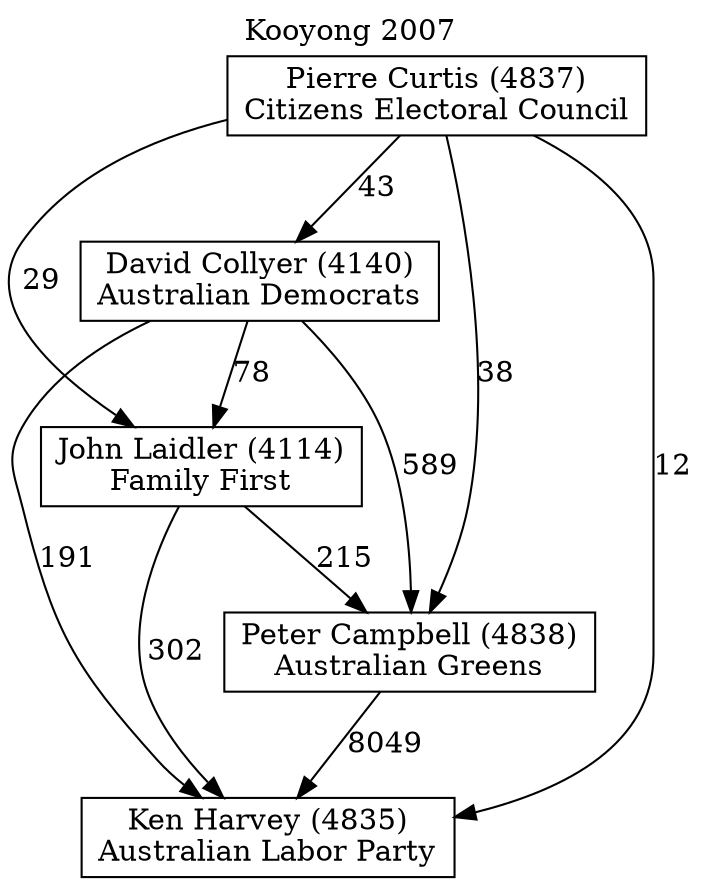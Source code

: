 // House preference flow
digraph "Ken Harvey (4835)_Kooyong_2007" {
	graph [label="Kooyong 2007" labelloc=t mclimit=10]
	node [shape=box]
	"Ken Harvey (4835)" [label="Ken Harvey (4835)
Australian Labor Party"]
	"Peter Campbell (4838)" [label="Peter Campbell (4838)
Australian Greens"]
	"John Laidler (4114)" [label="John Laidler (4114)
Family First"]
	"David Collyer (4140)" [label="David Collyer (4140)
Australian Democrats"]
	"Pierre Curtis (4837)" [label="Pierre Curtis (4837)
Citizens Electoral Council"]
	"Peter Campbell (4838)" -> "Ken Harvey (4835)" [label=8049]
	"John Laidler (4114)" -> "Peter Campbell (4838)" [label=215]
	"David Collyer (4140)" -> "John Laidler (4114)" [label=78]
	"Pierre Curtis (4837)" -> "David Collyer (4140)" [label=43]
	"John Laidler (4114)" -> "Ken Harvey (4835)" [label=302]
	"David Collyer (4140)" -> "Ken Harvey (4835)" [label=191]
	"Pierre Curtis (4837)" -> "Ken Harvey (4835)" [label=12]
	"Pierre Curtis (4837)" -> "John Laidler (4114)" [label=29]
	"David Collyer (4140)" -> "Peter Campbell (4838)" [label=589]
	"Pierre Curtis (4837)" -> "Peter Campbell (4838)" [label=38]
}
